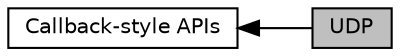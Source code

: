 digraph "UDP"
{
  edge [fontname="Helvetica",fontsize="10",labelfontname="Helvetica",labelfontsize="10"];
  node [fontname="Helvetica",fontsize="10",shape=box];
  rankdir=LR;
  Node2 [label="Callback-style APIs",height=0.2,width=0.4,color="black", fillcolor="white", style="filled",URL="$group__lwip__opts__callback.html",tooltip=" "];
  Node1 [label="UDP",height=0.2,width=0.4,color="black", fillcolor="grey75", style="filled", fontcolor="black",tooltip=" "];
  Node2->Node1 [shape=plaintext, dir="back", style="solid"];
}

